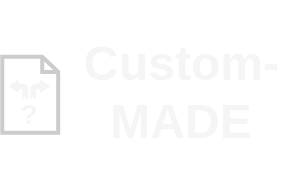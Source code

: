 <mxfile version="12.5.5" type="device"><diagram id="DMRTVL-Fflz_VtOPHfIx" name="Page-1"><mxGraphModel dx="377" dy="90" grid="1" gridSize="10" guides="1" tooltips="1" connect="1" arrows="1" fold="1" page="1" pageScale="1" pageWidth="850" pageHeight="1100" math="0" shadow="0"><root><mxCell id="0"/><mxCell id="1" parent="0"/><mxCell id="o0m-Q0coYIVBU3RR0BmP-1" value="&lt;h1&gt;&amp;nbsp; &amp;nbsp;ustom-&lt;br&gt;&amp;nbsp;&lt;/h1&gt;" style="text;html=1;align=center;verticalAlign=middle;resizable=0;points=[];autosize=1;fillColor=none;strokeColor=none;fontColor=#F5F5F5;labelBackgroundColor=none;" vertex="1" parent="1"><mxGeometry x="28" y="105.5" width="120" height="60" as="geometry"/></mxCell><mxCell id="o0m-Q0coYIVBU3RR0BmP-2" value="" style="html=1;verticalLabelPosition=bottom;align=center;labelBackgroundColor=#ffffff;verticalAlign=top;strokeWidth=2;shadow=0;dashed=0;shape=mxgraph.ios7.icons.document;aspect=fixed;fillColor=none;strokeColor=#CCCCCC;fontColor=#333333;" vertex="1" parent="1"><mxGeometry x="0.14" y="118.37" width="27.96" height="38" as="geometry"/></mxCell><mxCell id="o0m-Q0coYIVBU3RR0BmP-6" value="" style="html=1;shadow=0;dashed=0;align=center;verticalAlign=middle;shape=mxgraph.arrows2.bendArrow;dy=1.44;dx=5.22;notch=1.29;arrowHead=6.85;rounded=1;labelBackgroundColor=none;strokeColor=none;fillColor=#F5F5F5;fontSize=60;aspect=fixed;flipH=0;fontColor=#CCCCCC;" vertex="1" parent="1"><mxGeometry x="14.14" y="129.75" width="10" height="10" as="geometry"/></mxCell><mxCell id="o0m-Q0coYIVBU3RR0BmP-8" value="" style="html=1;shadow=0;dashed=0;align=center;verticalAlign=middle;shape=mxgraph.arrows2.bendArrow;dy=1.44;dx=5.22;notch=1.21;arrowHead=6.85;rounded=1;labelBackgroundColor=none;strokeColor=none;fillColor=#F5F5F5;fontSize=60;aspect=fixed;flipH=1;fontColor=#CCCCCC;" vertex="1" parent="1"><mxGeometry x="3.14" y="129.75" width="10" height="10" as="geometry"/></mxCell><mxCell id="o0m-Q0coYIVBU3RR0BmP-9" value="&lt;h1&gt;C&amp;nbsp; &amp;nbsp; &amp;nbsp; &amp;nbsp; &amp;nbsp; &amp;nbsp;&amp;nbsp;&lt;br&gt;MADE&lt;/h1&gt;" style="text;html=1;align=center;verticalAlign=middle;resizable=0;points=[];autosize=1;fillColor=none;strokeColor=none;fontColor=#F5F5F5;" vertex="1" parent="1"><mxGeometry x="34" y="105.5" width="110" height="60" as="geometry"/></mxCell><mxCell id="o0m-Q0coYIVBU3RR0BmP-11" value="&lt;h1 style=&quot;font-size: 14px;&quot;&gt;?&lt;/h1&gt;" style="text;html=1;align=center;verticalAlign=middle;resizable=0;points=[];autosize=1;fillColor=none;strokeColor=none;fontColor=#F5F5F5;fontSize=14;aspect=fixed;labelBackgroundColor=none;" vertex="1" parent="1"><mxGeometry x="8.14" y="137.13" width="10" height="20" as="geometry"/></mxCell></root></mxGraphModel></diagram></mxfile>